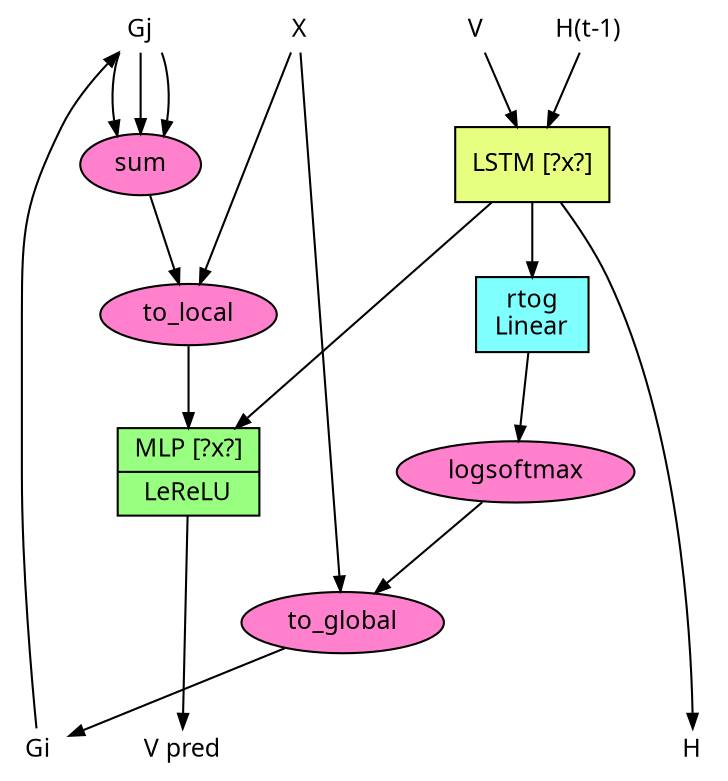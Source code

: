 digraph simple {
    layout=dot;
    /*ranksep=0.2;*/
    node [style=filled, fontname="sans serif", fontsize=12];
    edge [fontname="sans serif", fontsize=10, labelfontsize=10, labelangle=0, arrowsize=0.7];

    { // MLP Nodes
        node [shape="record", fillcolor="0.3,0.5,1.0"]
        //rnn_embed [label="{rnn_embed|MLP [1x?]|LeReLU}"]
        //rtog_embed [label="{rtog_embed|MLP [1x?]|LeReLU}"]
        regression [label="{MLP [?x?]|LeReLU}"]
    }

    { // Linear Nodes
        node [shape=box, fillcolor="0.5,0.5,1.0"]
        rtog [label="rtog\nLinear"]
    }

    { // LSTM Nodes
        node [shape=box, fillcolor="0.2,0.5,1.0"]
        rnn [label="LSTM [?x?]"]
        //rtog_rnn [label="LSTM [?x?]"]
    }

    { // Inputs
        node [shape=plaintext, fillcolor="none",  width=0, height=0];
        rank=min;
        displacement [label="V"];
        position [label="X"];
        Gj [label="Gj"]
        h_prev [label="H(t-1)"];
        //rtog_h_prev [label="H(t-1)"];
    }
    { // Outputs
        node [shape=plaintext, fillcolor="none",  width=0, height=0];
        rank=max
        output [label="V pred"];
        Gi
        h [label="H"];
        //rtog_h [label="H"];
    }

    { // Operations
        node [shape=oval, fillcolor="0.9,0.5,1.0", width=0.2, height=0.2];
        sum;
        logsoftmax;
        to_global;
        to_local;
    }

    // Edges
    //displacement -> rnn_embed;
    //rnn_embed -> rnn;
    displacement -> rnn;

    //displacement -> rtog_embed;
    //rtog_embed -> rtog_rnn;

    //rtog_rnn -> rtog;
    rnn -> rtog;
    rtog -> logsoftmax;
    position -> to_global;
    logsoftmax -> to_global;
    to_global -> Gi;

    Gi -> Gj;

    Gj -> sum;
    Gj -> sum;
    Gj -> sum;

    position -> to_local;
    sum -> to_local;
    to_local -> regression;
    rnn -> regression;
    regression -> output

    h_prev -> rnn -> h;
    //rtog_h_prev -> rtog_rnn -> rtog_h;
}
